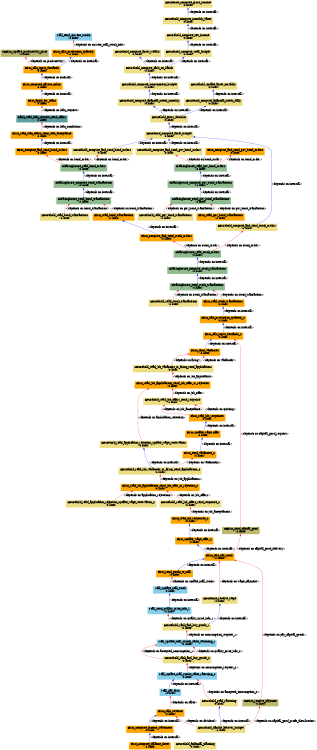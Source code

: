 digraph dependency_graph {
    rankdir=BT;
    size="8,5;"
    node [shape = rect, style = filled];
    
    /* Colors */
    /*
    Firm = orange
    Bank = cadetblue
    Clearinghouse = darkseagreen
    IGFirm = darkkhaki
    Mall = skyblue
    Households = lightgoldenrod
    */
    
    /* Functions */
    Bank_read_loan_request_send_offers[height = 0.000000, label = "Bank_read_loan_request_send_offers\n(0 lines)", color = cadetblue]
    Clearinghouse_send_gov_bond_transactions[height = 0.000000, label = "Clearinghouse_send_gov_bond_transactions\n(0 lines)", color = darkseagreen]
    Clearinghouse_compute_gov_bond_transactions[height = 0.000000, label = "Clearinghouse_compute_gov_bond_transactions\n(0 lines)", color = darkseagreen]
    Clearinghouse_read_gov_bond_orders[height = 0.000000, label = "Clearinghouse_read_gov_bond_orders\n(0 lines)", color = darkseagreen]
    Clearinghouse_send_bond_transactions[height = 0.000000, label = "Clearinghouse_send_bond_transactions\n(0 lines)", color = darkseagreen]
    Clearinghouse_compute_bond_transactions[height = 0.000000, label = "Clearinghouse_compute_bond_transactions\n(0 lines)", color = darkseagreen]
    Clearinghouse_read_bond_orders[height = 0.000000, label = "Clearinghouse_read_bond_orders\n(0 lines)", color = darkseagreen]
    Clearinghouse_send_stock_transactions[height = 0.000000, label = "Clearinghouse_send_stock_transactions\n(0 lines)", color = darkseagreen]
    Clearinghouse_compute_stock_transactions[height = 0.000000, label = "Clearinghouse_compute_stock_transactions\n(0 lines)", color = darkseagreen]
    Clearinghouse_read_stock_orders[height = 0.000000, label = "Clearinghouse_read_stock_orders\n(0 lines)", color = darkseagreen]
    IGFirm_receive_payment[height = 0.000000, label = "IGFirm_receive_payment\n(0 lines)", color = darkkhaki]
    IGFirm_send_capital_good[height = 0.000000, label = "IGFirm_send_capital_good\n(0 lines)", color = darkkhaki]
    IGFirm_update_productivity_price[height = 0.000000, label = "IGFirm_update_productivity_price\n(0 lines)", color = darkkhaki]
    Mall_pay_firm[height = 0.000000, label = "Mall_pay_firm\n(0 lines)", color = darkkhaki, color = skyblue]
    Mall_update_mall_stocks_sales_rationing_2[height = 0.000000, label = "Mall_update_mall_stocks_sales_rationing_2\n(0 lines)", color = skyblue]
    Mall_update_mall_stocks_sales_rationing_1[height = 0.000000, label = "Mall_update_mall_stocks_sales_rationing_1\n(0 lines)", color = skyblue]
    Mall_send_quality_price_info_1[height = 0.000000, label = "Mall_send_quality_price_info_1\n(0 lines)", color = skyblue]
    Mall_update_mall_stock[height = 0.000000, label = "Mall_update_mall_stock\n(0 lines)", color = skyblue]
    Mall_send_current_stocks[height = 0.000000, label = "Mall_send_current_stocks\n(0 lines)", color = skyblue]
    Household_read_gov_bond_transactions[height = 0.000000, label = "Household_read_gov_bond_transactions\n(0 lines)", color = lightgoldenrod]
    Household_read_bond_transactions[height = 0.000000, label = "Household_read_bond_transactions\n(0 lines)", color = lightgoldenrod]
    Household_read_stock_transactions[height = 0.000000, label = "Household_read_stock_transactions\n(0 lines)", color = lightgoldenrod]
    Household_compute_and_send_stock_orders[height = 0.000000, label = "Household_compute_and_send_stock_orders\n(0 lines)", color = lightgoldenrod]
    Household_compute_and_send_gov_bond_orders[height = 0.000000, label = "Household_compute_and_send_gov_bond_orders\n(0 lines)", color = lightgoldenrod]
    Household_compute_and_send_bond_orders[height = 0.000000, label = "Household_compute_and_send_bond_orders\n(0 lines)", color = lightgoldenrod]
    Household_compute_asset_budget[height = 0.000000, label = "Household_compute_asset_budget\n(0 lines)", color = lightgoldenrod]
    Household_entry_decision[height = 0.000000, label = "Household_entry_decision\n(0 lines)", color = lightgoldenrod]
    Household_compute_financial_needs_daily[height = 0.000000, label = "Household_compute_financial_needs_daily\n(0 lines)", color = lightgoldenrod]
    Household_update_asset_portfolio[height = 0.000000, label = "Household_update_asset_portfolio\n(0 lines)", color = lightgoldenrod]
    Household_compute_financial_needs_monthly[height = 0.000000, label = "Household_compute_financial_needs_monthly\n(0 lines)", color = lightgoldenrod]
    Household_compute_consumption_budget[height = 0.000000, label = "Household_compute_consumption_budget\n(0 lines)", color = lightgoldenrod]
    Household_compute_cash_on_hands[height = 0.000000, label = "Household_compute_cash_on_hands\n(0 lines)", color = lightgoldenrod]
    Household_compute_asset_wealth[height = 0.000000, label = "Household_compute_asset_wealth\n(0 lines)", color = lightgoldenrod]
    Household_compute_total_budget[height = 0.000000, label = "Household_compute_total_budget\n(0 lines)", color = lightgoldenrod]
    Household_compute_net_income[height = 0.000000, label = "Household_compute_net_income\n(0 lines)", color = lightgoldenrod]
    Household_compute_monthly_taxes[height = 0.000000, label = "Household_compute_monthly_taxes\n(0 lines)", color = lightgoldenrod]
    Household_compute_gross_income[height = 0.000000, label = "Household_compute_gross_income\n(0 lines)", color = lightgoldenrod]
    Household_financial_planning[height = 0.000000, label = "Household_financial_planning\n(0 lines)", color = lightgoldenrod]
    Household_handle_leftover_budget[height = 0.000000, label = "Household_handle_leftover_budget\n(0 lines)", color = lightgoldenrod]
    Household_read_rationing[height = 0.000000, label = "Household_read_rationing\n(0 lines)", color = lightgoldenrod]
    Household_rank_and_buy_goods_2[height = 0.000000, label = "Household_rank_and_buy_goods_2\n(0 lines)", color = lightgoldenrod]
    Household_rank_and_buy_goods_1[height = 0.000000, label = "Household_rank_and_buy_goods_1\n(0 lines)", color = lightgoldenrod]
    Household_receive_wage[height = 0.000000, label = "Household_receive_wage\n(0 lines)", color = lightgoldenrod]
    Household_read_application_rejection_update_wage_reservation_2[height = 0.000000, label = "Household_read_application_rejection_update_wage_reservation_2\n(0 lines)", color = lightgoldenrod]
    Household_read_job_offers_send_response_2[height = 0.000000, label = "Household_read_job_offers_send_response_2\n(0 lines)", color = lightgoldenrod]
    Household_read_job_vacancies_or_firing_send_applications_2[height = 0.000000, label = "Household_read_job_vacancies_or_firing_send_applications_2\n(0 lines)", color = lightgoldenrod]
    Household_read_application_rejection_update_wage_reservation[height = 0.000000, label = "Household_read_application_rejection_update_wage_reservation\n(0 lines)", color = lightgoldenrod]
    Household_read_job_offers_send_response[height = 0.000000, label = "Household_read_job_offers_send_response\n(0 lines)", color = lightgoldenrod]
    Household_read_job_vacancies_or_firing_send_applications[height = 0.000000, label = "Household_read_job_vacancies_or_firing_send_applications\n(0 lines)", color = lightgoldenrod]
    Firm_read_gov_bond_transactions[height = 0.000000, label = "Firm_read_gov_bond_transactions\n(0 lines)", color = orange]
    Firm_compute_and_send_gov_bond_orders[height = 0.000000, label = "Firm_compute_and_send_gov_bond_orders\n(0 lines)", color = orange, color = orange]
    Firm_read_stock_transactions[height = 0.000000, label = "Firm_read_stock_transactions\n(0 lines)", color = orange]
    Firm_compute_and_send_stock_orders[height = 0.000000, label = "Firm_compute_and_send_stock_orders\n(0 lines)", color = orange]
    Firm_read_bond_transactions[height = 0.000000, label = "Firm_read_bond_transactions\n(0 lines)", color = orange]
    Firm_compute_and_send_bond_orders[height = 0.000000, label = "Firm_compute_and_send_bond_orders\n(0 lines)", color = orange]
    Firm_read_loan_offers_send_loan_acceptance[height = 0.000000, label = "Firm_read_loan_offers_send_loan_acceptance\n(0 lines)", color = orange]
    Firm_apply_for_loans[height = 0.000000, label = "Firm_apply_for_loans\n(0 lines)", color = orange]
    Firm_compute_balance_sheet[height = 0.000000, label = "Firm_compute_balance_sheet\n(0 lines)", color = orange]
    Firm_compute_income_statement[height = 0.000000, label = "Firm_compute_income_statement\n(0 lines)", color = orange]
    Firm_compute_payout_policy[height = 0.000000, label = "Firm_compute_payout_policy\n(0 lines)", color = orange]
    Firm_calc_revenue[height = 0.000000, label = "Firm_calc_revenue\n(0 lines)", color = orange]
    Firm_send_goods_to_mall[height = 0.000000, label = "Firm_send_goods_to_mall\n(0 lines)", color = orange]
    Firm_calc_pay_costs[height = 0.000000, label = "Firm_calc_pay_costs\n(0 lines)", color = orange]
    Firm_calc_input_demands_2[height = 0.000000, label = "Firm_calc_input_demands_2\n(0 lines)", color = orange]
    Firm_calc_production_quantity_2[height = 0.000000, label = "Firm_calc_production_quantity_2\n(0 lines)", color = orange]
    Firm_calc_input_demands[height = 0.000000, label = "Firm_calc_input_demands\n(0 lines)", color = orange]
    Firm_calc_production_quantity[height = 0.000000, label = "Firm_calc_production_quantity\n(0 lines)", color = orange]
    Firm_update_wage_offer_2[height = 0.000000, label = "Firm_update_wage_offer_2\n(0 lines)", color = orange]
    Firm_read_job_responses_2[height = 0.000000, label = "Firm_read_job_responses_2\n(0 lines)", color = orange]
    Firm_read_job_applications_send_job_offer_or_rejection_2[height = 0.000000, label = "Firm_read_job_applications_send_job_offer_or_rejection_2\n(0 lines)", color = orange]
    Firm_send_vacancies_2[height = 0.000000, label = "Firm_send_vacancies_2\n(0 lines)", color = orange]
    Firm_update_wage_offer[height = 0.000000, label = "Firm_update_wage_offer\n(0 lines)", color = orange]
    Firm_read_job_responses[height = 0.000000, label = "Firm_read_job_responses\n(0 lines)", color = orange]
    Firm_read_job_applications_send_job_offer_or_rejection[height = 0.000000, label = "Firm_read_job_applications_send_job_offer_or_rejection\n(0 lines)", color = orange]
    Firm_send_vacancies[height = 0.000000, label = "Firm_send_vacancies\n(0 lines)", color = orange]
    
    /* Dependencies */
    Bank_read_loan_request_send_offers -> Firm_apply_for_loans [ label = "<depends on loan_request>", color = red];
    Clearinghouse_send_gov_bond_transactions -> Clearinghouse_compute_gov_bond_transactions [ label = "<depends on internal>" , color = blue];
    Clearinghouse_compute_gov_bond_transactions -> Clearinghouse_read_gov_bond_orders [ label = "<depends on internal>" , color = blue];
    Clearinghouse_read_gov_bond_orders -> Firm_compute_and_send_gov_bond_orders [ label = "<depends on bond_order>", color = red];
    Clearinghouse_read_gov_bond_orders -> Household_compute_and_send_gov_bond_orders [ label = "<depends on bond_order>", color = red];
    Clearinghouse_send_bond_transactions -> Clearinghouse_compute_bond_transactions [ label = "<depends on internal>" , color = blue];
    Clearinghouse_compute_bond_transactions -> Clearinghouse_read_bond_orders [ label = "<depends on internal>" , color = blue];
    Clearinghouse_read_bond_orders -> Firm_compute_and_send_bond_orders [ label = "<depends on bond_order>", color = red];
    Clearinghouse_read_bond_orders -> Household_compute_and_send_bond_orders [ label = "<depends on bond_order>", color = red];
    Clearinghouse_send_stock_transactions -> Clearinghouse_compute_stock_transactions [ label = "<depends on internal>" , color = blue];
    Clearinghouse_compute_stock_transactions -> Clearinghouse_read_stock_orders [ label = "<depends on internal>" , color = blue];
    Clearinghouse_read_stock_orders -> Firm_compute_and_send_stock_orders [ label = "<depends on stock_order>", color = red];
    Clearinghouse_read_stock_orders -> Household_compute_and_send_stock_orders [ label = "<depends on stock_order>", color = red];
    IGFirm_receive_payment -> Firm_calc_pay_costs [ label = "<depends on pay_capital_goods>", color = red];
    IGFirm_send_capital_good -> Firm_calc_input_demands_2 [ label = "<depends on capital_good_request>", color = red];
    Mall_pay_firm -> Mall_update_mall_stocks_sales_rationing_2 [ label = "<depends on internal>" , color = blue];
    Mall_update_mall_stocks_sales_rationing_2 -> Household_rank_and_buy_goods_2 [ label = "<depends on consumption_request_2>", color = red];
    Mall_update_mall_stocks_sales_rationing_1 -> Household_rank_and_buy_goods_1 [ label = "<depends on consumption_request_1>", color = red];
    Mall_send_quality_price_info_1 -> Mall_update_mall_stock [ label = "<depends on internal>" , color = blue];
    Mall_update_mall_stock -> Firm_send_goods_to_mall [ label = "<depends on update_mall_stock>", color = red];
    Household_read_gov_bond_transactions -> Clearinghouse_send_gov_bond_transactions [ label = "<depends on gov_bond_transaction>", color = red];
    Household_read_bond_transactions -> Clearinghouse_send_bond_transactions [ label = "<depends on bond_transaction>", color = red];
    Household_read_stock_transactions -> Clearinghouse_send_stock_transactions [ label = "<depends on stock_transaction>", color = red];
    Household_compute_and_send_stock_orders -> Household_compute_asset_budget [ label = "<depends on internal>" , color = blue];
    Household_compute_and_send_gov_bond_orders -> Household_compute_asset_budget [ label = "<depends on internal>" , color = blue];
    Household_compute_and_send_bond_orders -> Household_compute_asset_budget [ label = "<depends on internal>" , color = blue];
    Household_compute_asset_budget -> Household_entry_decision [ label = "<depends on internal>" , color = blue];
    Household_entry_decision -> Household_compute_financial_needs_monthly [ label = "<depends on internal>" , color = blue];
    Household_entry_decision -> Household_compute_financial_needs_daily [ label = "<depends on internal>" , color = blue];
    Household_compute_financial_needs_daily -> Household_update_asset_portfolio [ label = "<depends on internal>" , color = blue];
    Household_compute_financial_needs_monthly -> Household_compute_consumption_budget [ label = "<depends on internal>" , color = blue];
    Household_compute_consumption_budget -> Household_compute_cash_on_hands [ label = "<depends on internal>" , color = blue];
    Household_compute_cash_on_hands -> Household_compute_asset_wealth [ label = "<depends on internal>" , color = blue];
    Household_compute_cash_on_hands -> Household_compute_total_budget [ label = "<depends on internal>" , color = blue];
    Household_compute_total_budget -> Household_compute_net_income [ label = "<depends on internal>" , color = blue];
    Household_compute_net_income -> Household_compute_monthly_taxes [ label = "<depends on internal>" , color = blue];
    Household_compute_monthly_taxes -> Household_compute_gross_income [ label = "<depends on internal>" , color = blue];
    Household_handle_leftover_budget -> IGFirm_receive_payment [ label = "<depends on capital_good_profit_distribution>", color = red];
    Household_handle_leftover_budget -> Firm_calc_revenue [ label = "<depends on dividend>", color = red];
    Household_handle_leftover_budget -> Household_read_rationing [ label = "<depends on internal>" , color = blue];
    Household_read_rationing -> Mall_update_mall_stocks_sales_rationing_2 [ label = "<depends on accepted_consumption_2>", color = red];
    Household_rank_and_buy_goods_2 -> Mall_update_mall_stocks_sales_rationing_1 [ label = "<depends on quality_price_info_2>", color = red];
    Household_rank_and_buy_goods_2 -> Mall_update_mall_stocks_sales_rationing_1 [ label = "<depends on accepted_consumption_1>", color = red];
    Household_rank_and_buy_goods_1 -> Mall_send_quality_price_info_1 [ label = "<depends on quality_price_info_1>", color = red];
    Household_rank_and_buy_goods_1 -> Household_receive_wage [ label = "<depends on internal>" , color = blue];
    Household_receive_wage -> Firm_calc_pay_costs [ label = "<depends on wage_payment>", color = red];
    Household_read_application_rejection_update_wage_reservation_2 -> Firm_read_job_applications_send_job_offer_or_rejection_2 [ label = "<depends on application_rejection2>", color = red];
    Household_read_job_offers_send_response_2 -> Firm_read_job_applications_send_job_offer_or_rejection_2 [ label = "<depends on job_offer2>", color = red];
    Household_read_job_vacancies_or_firing_send_applications_2 -> Household_read_application_rejection_update_wage_reservation [ label = "<depends on internal>" , color = blue];
    Household_read_job_vacancies_or_firing_send_applications_2 -> Firm_send_vacancies_2 [ label = "<depends on vacancies2>", color = red];
    Household_read_application_rejection_update_wage_reservation -> Firm_read_job_applications_send_job_offer_or_rejection [ label = "<depends on application_rejection>", color = red];
    Household_read_job_offers_send_response -> Firm_read_job_applications_send_job_offer_or_rejection [ label = "<depends on job_offer>", color = red];
    Household_read_job_vacancies_or_firing_send_applications -> Firm_send_vacancies [ label = "<depends on firing>", color = red];
    Household_read_job_vacancies_or_firing_send_applications -> Firm_send_vacancies [ label = "<depends on vacancies>", color = red];
    Firm_read_gov_bond_transactions -> Clearinghouse_send_gov_bond_transactions [ label = "<depends on gov_bond_transaction>", color = red];
    Firm_read_stock_transactions -> Clearinghouse_send_stock_transactions [ label = "<depends on stock_transaction>", color = red];
    Firm_compute_and_send_stock_orders -> Firm_read_bond_transactions [ label = "<depends on internal>" , color = blue];
    Firm_read_bond_transactions -> Clearinghouse_send_bond_transactions [ label = "<depends on bond_transaction>", color = red];
    Firm_compute_and_send_bond_orders -> Firm_read_loan_offers_send_loan_acceptance [ label = "<depends on internal>" , color = blue];
    Firm_read_loan_offers_send_loan_acceptance -> Bank_read_loan_request_send_offers [ label = "<depends on loan_conditions>", color = red];
    Firm_apply_for_loans -> Firm_compute_payout_policy [ label = "<depends on internal>" , color = blue];
    Firm_compute_balance_sheet -> Firm_compute_income_statement [ label = "<depends on internal>" , color = blue];
    Firm_compute_income_statement -> Firm_calc_revenue [ label = "<depends on internal>" , color = blue];
    Firm_compute_payout_policy -> Firm_calc_input_demands [ label = "<depends on internal>" , color = blue];
    Firm_calc_revenue -> Mall_pay_firm [ label = "<depends on sales>", color = red];
    Firm_send_goods_to_mall -> Firm_calc_pay_costs [ label = "<depends on internal>" , color = blue];
    Firm_calc_pay_costs -> Firm_update_wage_offer_2 [ label = "<depends on internal>" , color = blue];
    Firm_calc_pay_costs -> IGFirm_send_capital_good [ label = "<depends on capital_good_delivery>", color = red];
    Firm_calc_input_demands_2 -> Firm_calc_production_quantity_2 [ label = "<depends on internal>" , color = blue];
    Firm_calc_production_quantity_2 -> Firm_read_stock_transactions [ label = "<depends on internal>" , color = blue];
    Firm_calc_input_demands -> IGFirm_update_productivity_price [ label = "<depends on productivity>", color = red];
    Firm_calc_input_demands -> Firm_calc_production_quantity [ label = "<depends on internal>" , color = blue];
    Firm_calc_production_quantity -> Mall_send_current_stocks [ label = "<depends on current_mall_stock_info>", color = red];
    Firm_update_wage_offer_2 -> Firm_read_job_responses_2 [ label = "<depends on internal>" , color = blue];
    Firm_read_job_responses_2 -> Household_read_job_offers_send_response_2 [ label = "<depends on job_acceptance2>", color = red];
    Firm_read_job_applications_send_job_offer_or_rejection_2 -> Household_read_job_vacancies_or_firing_send_applications_2 [ label = "<depends on job_application2>", color = red];
    Firm_send_vacancies_2 -> Firm_update_wage_offer [ label = "<depends on internal>" , color = blue];
    Firm_update_wage_offer -> Firm_read_job_responses [ label = "<depends on internal>" , color = blue];
    Firm_read_job_responses -> Household_read_job_offers_send_response [ label = "<depends on quitting>", color = red];
    Firm_read_job_responses -> Household_read_job_offers_send_response [ label = "<depends on job_acceptance>", color = red];
    Firm_read_job_applications_send_job_offer_or_rejection -> Household_read_job_vacancies_or_firing_send_applications [ label = "<depends on job_application>", color = red];
    Firm_send_vacancies -> Firm_calc_input_demands_2 [ label = "<depends on internal>" , color = blue];
} 